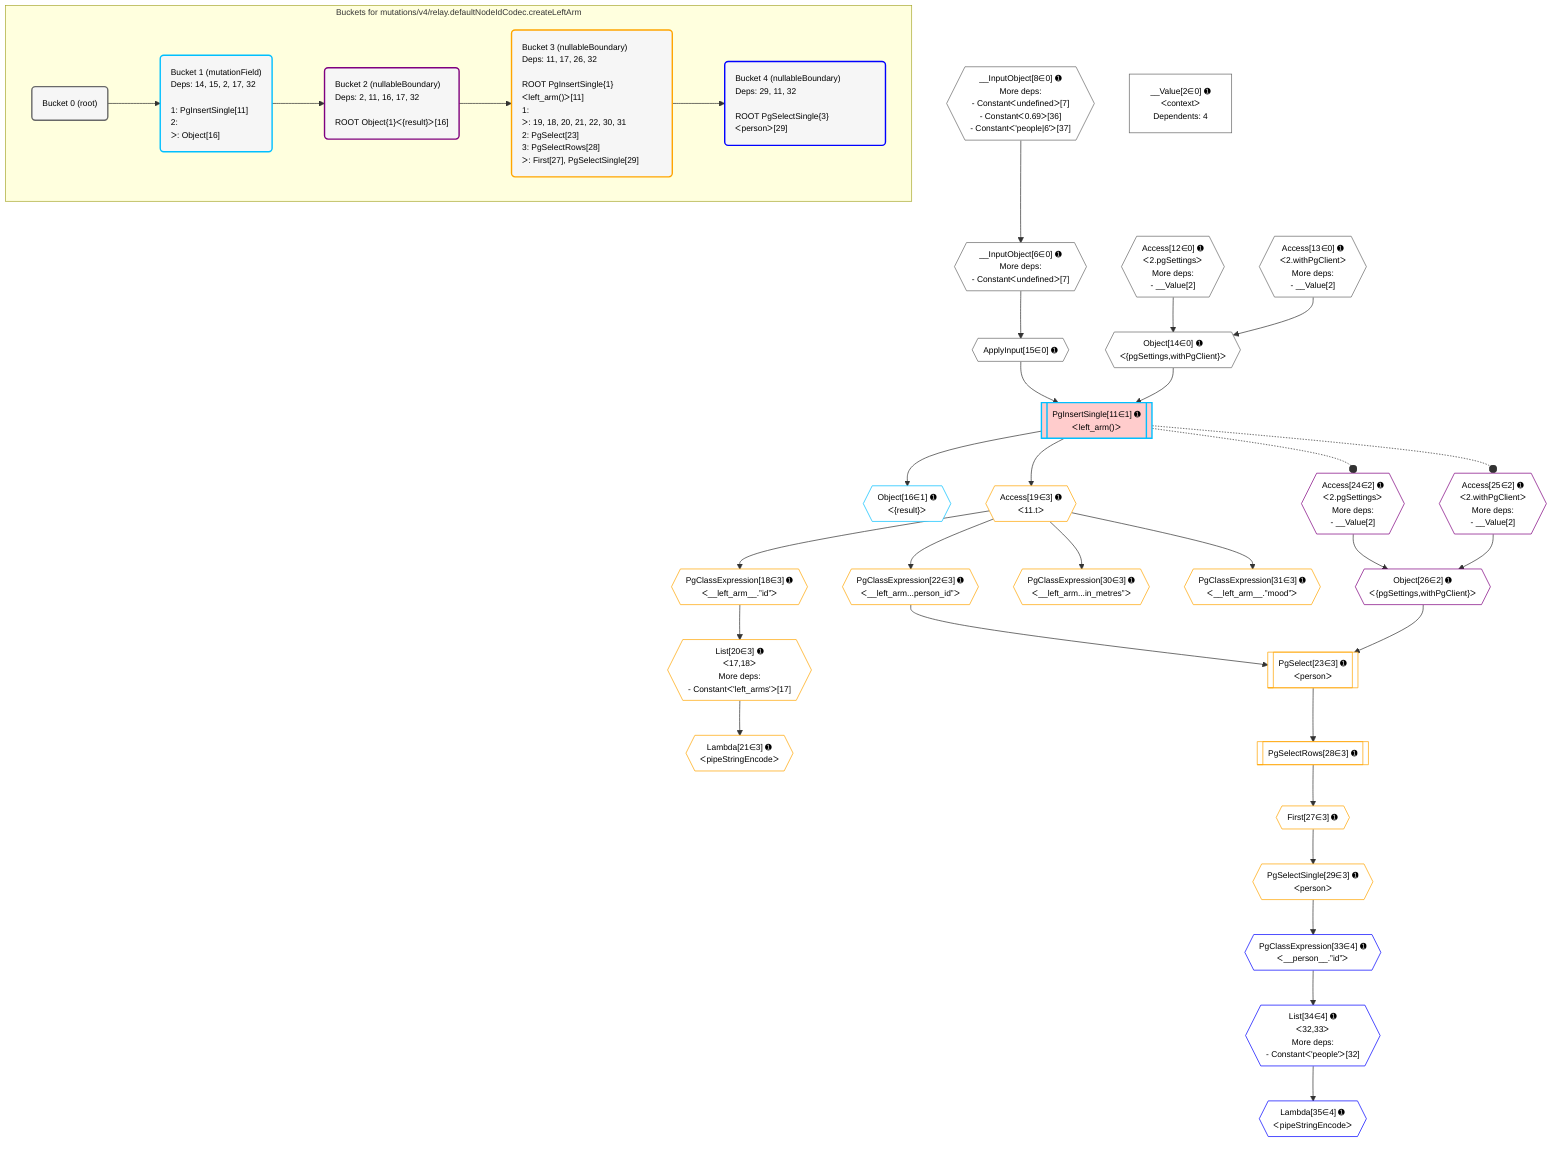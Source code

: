%%{init: {'themeVariables': { 'fontSize': '12px'}}}%%
graph TD
    classDef path fill:#eee,stroke:#000,color:#000
    classDef plan fill:#fff,stroke-width:1px,color:#000
    classDef itemplan fill:#fff,stroke-width:2px,color:#000
    classDef unbatchedplan fill:#dff,stroke-width:1px,color:#000
    classDef sideeffectplan fill:#fcc,stroke-width:2px,color:#000
    classDef bucket fill:#f6f6f6,color:#000,stroke-width:2px,text-align:left

    subgraph "Buckets for mutations/v4/relay.defaultNodeIdCodec.createLeftArm"
    Bucket0("Bucket 0 (root)"):::bucket
    Bucket1("Bucket 1 (mutationField)<br />Deps: 14, 15, 2, 17, 32<br /><br />1: PgInsertSingle[11]<br />2: <br />ᐳ: Object[16]"):::bucket
    Bucket2("Bucket 2 (nullableBoundary)<br />Deps: 2, 11, 16, 17, 32<br /><br />ROOT Object{1}ᐸ{result}ᐳ[16]"):::bucket
    Bucket3("Bucket 3 (nullableBoundary)<br />Deps: 11, 17, 26, 32<br /><br />ROOT PgInsertSingle{1}ᐸleft_arm()ᐳ[11]<br />1: <br />ᐳ: 19, 18, 20, 21, 22, 30, 31<br />2: PgSelect[23]<br />3: PgSelectRows[28]<br />ᐳ: First[27], PgSelectSingle[29]"):::bucket
    Bucket4("Bucket 4 (nullableBoundary)<br />Deps: 29, 11, 32<br /><br />ROOT PgSelectSingle{3}ᐸpersonᐳ[29]"):::bucket
    end
    Bucket0 --> Bucket1
    Bucket1 --> Bucket2
    Bucket2 --> Bucket3
    Bucket3 --> Bucket4

    %% plan dependencies
    __InputObject8{{"__InputObject[8∈0] ➊<br />More deps:<br />- Constantᐸundefinedᐳ[7]<br />- Constantᐸ0.69ᐳ[36]<br />- Constantᐸ'people|6'ᐳ[37]"}}:::plan
    __InputObject6{{"__InputObject[6∈0] ➊<br />More deps:<br />- Constantᐸundefinedᐳ[7]"}}:::plan
    __InputObject8 --> __InputObject6
    Object14{{"Object[14∈0] ➊<br />ᐸ{pgSettings,withPgClient}ᐳ"}}:::plan
    Access12{{"Access[12∈0] ➊<br />ᐸ2.pgSettingsᐳ<br />More deps:<br />- __Value[2]"}}:::plan
    Access13{{"Access[13∈0] ➊<br />ᐸ2.withPgClientᐳ<br />More deps:<br />- __Value[2]"}}:::plan
    Access12 & Access13 --> Object14
    ApplyInput15{{"ApplyInput[15∈0] ➊"}}:::plan
    __InputObject6 --> ApplyInput15
    __Value2["__Value[2∈0] ➊<br />ᐸcontextᐳ<br />Dependents: 4"]:::plan
    PgInsertSingle11[["PgInsertSingle[11∈1] ➊<br />ᐸleft_arm()ᐳ"]]:::sideeffectplan
    Object14 & ApplyInput15 --> PgInsertSingle11
    Object16{{"Object[16∈1] ➊<br />ᐸ{result}ᐳ"}}:::plan
    PgInsertSingle11 --> Object16
    Object26{{"Object[26∈2] ➊<br />ᐸ{pgSettings,withPgClient}ᐳ"}}:::plan
    Access24{{"Access[24∈2] ➊<br />ᐸ2.pgSettingsᐳ<br />More deps:<br />- __Value[2]"}}:::plan
    Access25{{"Access[25∈2] ➊<br />ᐸ2.withPgClientᐳ<br />More deps:<br />- __Value[2]"}}:::plan
    Access24 & Access25 --> Object26
    List20{{"List[20∈3] ➊<br />ᐸ17,18ᐳ<br />More deps:<br />- Constantᐸ'left_arms'ᐳ[17]"}}:::plan
    PgClassExpression18{{"PgClassExpression[18∈3] ➊<br />ᐸ__left_arm__.”id”ᐳ"}}:::plan
    PgClassExpression18 --> List20
    PgSelect23[["PgSelect[23∈3] ➊<br />ᐸpersonᐳ"]]:::plan
    PgClassExpression22{{"PgClassExpression[22∈3] ➊<br />ᐸ__left_arm...person_id”ᐳ"}}:::plan
    Object26 & PgClassExpression22 --> PgSelect23
    Access19{{"Access[19∈3] ➊<br />ᐸ11.tᐳ"}}:::plan
    Access19 --> PgClassExpression18
    PgInsertSingle11 --> Access19
    Lambda21{{"Lambda[21∈3] ➊<br />ᐸpipeStringEncodeᐳ"}}:::plan
    List20 --> Lambda21
    Access19 --> PgClassExpression22
    First27{{"First[27∈3] ➊"}}:::plan
    PgSelectRows28[["PgSelectRows[28∈3] ➊"]]:::plan
    PgSelectRows28 --> First27
    PgSelect23 --> PgSelectRows28
    PgSelectSingle29{{"PgSelectSingle[29∈3] ➊<br />ᐸpersonᐳ"}}:::plan
    First27 --> PgSelectSingle29
    PgClassExpression30{{"PgClassExpression[30∈3] ➊<br />ᐸ__left_arm...in_metres”ᐳ"}}:::plan
    Access19 --> PgClassExpression30
    PgClassExpression31{{"PgClassExpression[31∈3] ➊<br />ᐸ__left_arm__.”mood”ᐳ"}}:::plan
    Access19 --> PgClassExpression31
    List34{{"List[34∈4] ➊<br />ᐸ32,33ᐳ<br />More deps:<br />- Constantᐸ'people'ᐳ[32]"}}:::plan
    PgClassExpression33{{"PgClassExpression[33∈4] ➊<br />ᐸ__person__.”id”ᐳ"}}:::plan
    PgClassExpression33 --> List34
    PgSelectSingle29 --> PgClassExpression33
    Lambda35{{"Lambda[35∈4] ➊<br />ᐸpipeStringEncodeᐳ"}}:::plan
    List34 --> Lambda35

    %% define steps
    classDef bucket0 stroke:#696969
    class Bucket0,__Value2,__InputObject6,__InputObject8,Access12,Access13,Object14,ApplyInput15 bucket0
    classDef bucket1 stroke:#00bfff
    class Bucket1,PgInsertSingle11,Object16 bucket1
    classDef bucket2 stroke:#7f007f
    class Bucket2,Access24,Access25,Object26 bucket2
    classDef bucket3 stroke:#ffa500
    class Bucket3,PgClassExpression18,Access19,List20,Lambda21,PgClassExpression22,PgSelect23,First27,PgSelectRows28,PgSelectSingle29,PgClassExpression30,PgClassExpression31 bucket3
    classDef bucket4 stroke:#0000ff
    class Bucket4,PgClassExpression33,List34,Lambda35 bucket4

    %% implicit side effects
    PgInsertSingle11 -.-o Access24
    PgInsertSingle11 -.-o Access25